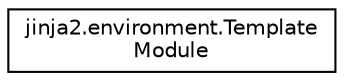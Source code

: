 digraph "Graphical Class Hierarchy"
{
 // LATEX_PDF_SIZE
  edge [fontname="Helvetica",fontsize="10",labelfontname="Helvetica",labelfontsize="10"];
  node [fontname="Helvetica",fontsize="10",shape=record];
  rankdir="LR";
  Node0 [label="jinja2.environment.Template\lModule",height=0.2,width=0.4,color="black", fillcolor="white", style="filled",URL="$classjinja2_1_1environment_1_1TemplateModule.html",tooltip=" "];
}
